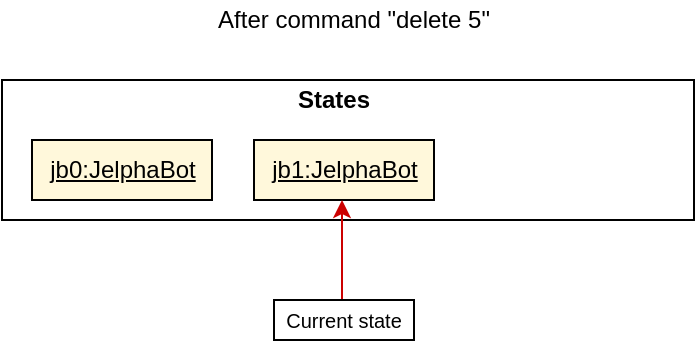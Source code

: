<mxfile version="12.9.10" type="google"><diagram id="M-IVu_m2Jkjfwe8HLYvd" name="Page-1"><mxGraphModel dx="665" dy="446" grid="1" gridSize="10" guides="1" tooltips="1" connect="1" arrows="1" fold="1" page="1" pageScale="1" pageWidth="827" pageHeight="1169" math="0" shadow="0"><root><mxCell id="0"/><mxCell id="1" parent="0"/><mxCell id="S-dDUFWbgZ5IjFn6gN3X-1" value="" style="rounded=0;whiteSpace=wrap;html=1;" vertex="1" parent="1"><mxGeometry x="354" y="120" width="346" height="70" as="geometry"/></mxCell><mxCell id="S-dDUFWbgZ5IjFn6gN3X-2" value="After command &quot;delete 5&quot;" style="text;html=1;strokeColor=none;fillColor=none;align=center;verticalAlign=middle;whiteSpace=wrap;rounded=0;" vertex="1" parent="1"><mxGeometry x="420" y="80" width="220" height="20" as="geometry"/></mxCell><mxCell id="S-dDUFWbgZ5IjFn6gN3X-3" value="&lt;b&gt;States&lt;/b&gt;" style="text;html=1;strokeColor=none;fillColor=none;align=center;verticalAlign=middle;whiteSpace=wrap;rounded=0;" vertex="1" parent="1"><mxGeometry x="500" y="120" width="40" height="20" as="geometry"/></mxCell><mxCell id="S-dDUFWbgZ5IjFn6gN3X-6" value="&lt;u&gt;jb0:JelphaBot&lt;/u&gt;" style="html=1;fillColor=#FFF8DB;strokeColor=#000000;" vertex="1" parent="1"><mxGeometry x="369" y="150" width="90" height="30" as="geometry"/></mxCell><mxCell id="S-dDUFWbgZ5IjFn6gN3X-7" value="&lt;u&gt;jb1:JelphaBot&lt;/u&gt;" style="html=1;fillColor=#FFF8DB;strokeColor=#000000;" vertex="1" parent="1"><mxGeometry x="480" y="150" width="90" height="30" as="geometry"/></mxCell><mxCell id="S-dDUFWbgZ5IjFn6gN3X-9" value="" style="endArrow=classic;html=1;strokeColor=#CC0000;" edge="1" parent="1"><mxGeometry width="50" height="50" relative="1" as="geometry"><mxPoint x="524" y="230" as="sourcePoint"/><mxPoint x="524" y="180" as="targetPoint"/></mxGeometry></mxCell><mxCell id="S-dDUFWbgZ5IjFn6gN3X-10" value="" style="rounded=0;whiteSpace=wrap;html=1;" vertex="1" parent="1"><mxGeometry x="490" y="230" width="70" height="20" as="geometry"/></mxCell><mxCell id="S-dDUFWbgZ5IjFn6gN3X-11" value="&lt;font style=&quot;font-size: 10px&quot;&gt;Current state&lt;/font&gt;" style="text;html=1;strokeColor=none;fillColor=none;align=center;verticalAlign=middle;whiteSpace=wrap;rounded=0;" vertex="1" parent="1"><mxGeometry x="485" y="230" width="80" height="20" as="geometry"/></mxCell></root></mxGraphModel></diagram></mxfile>
